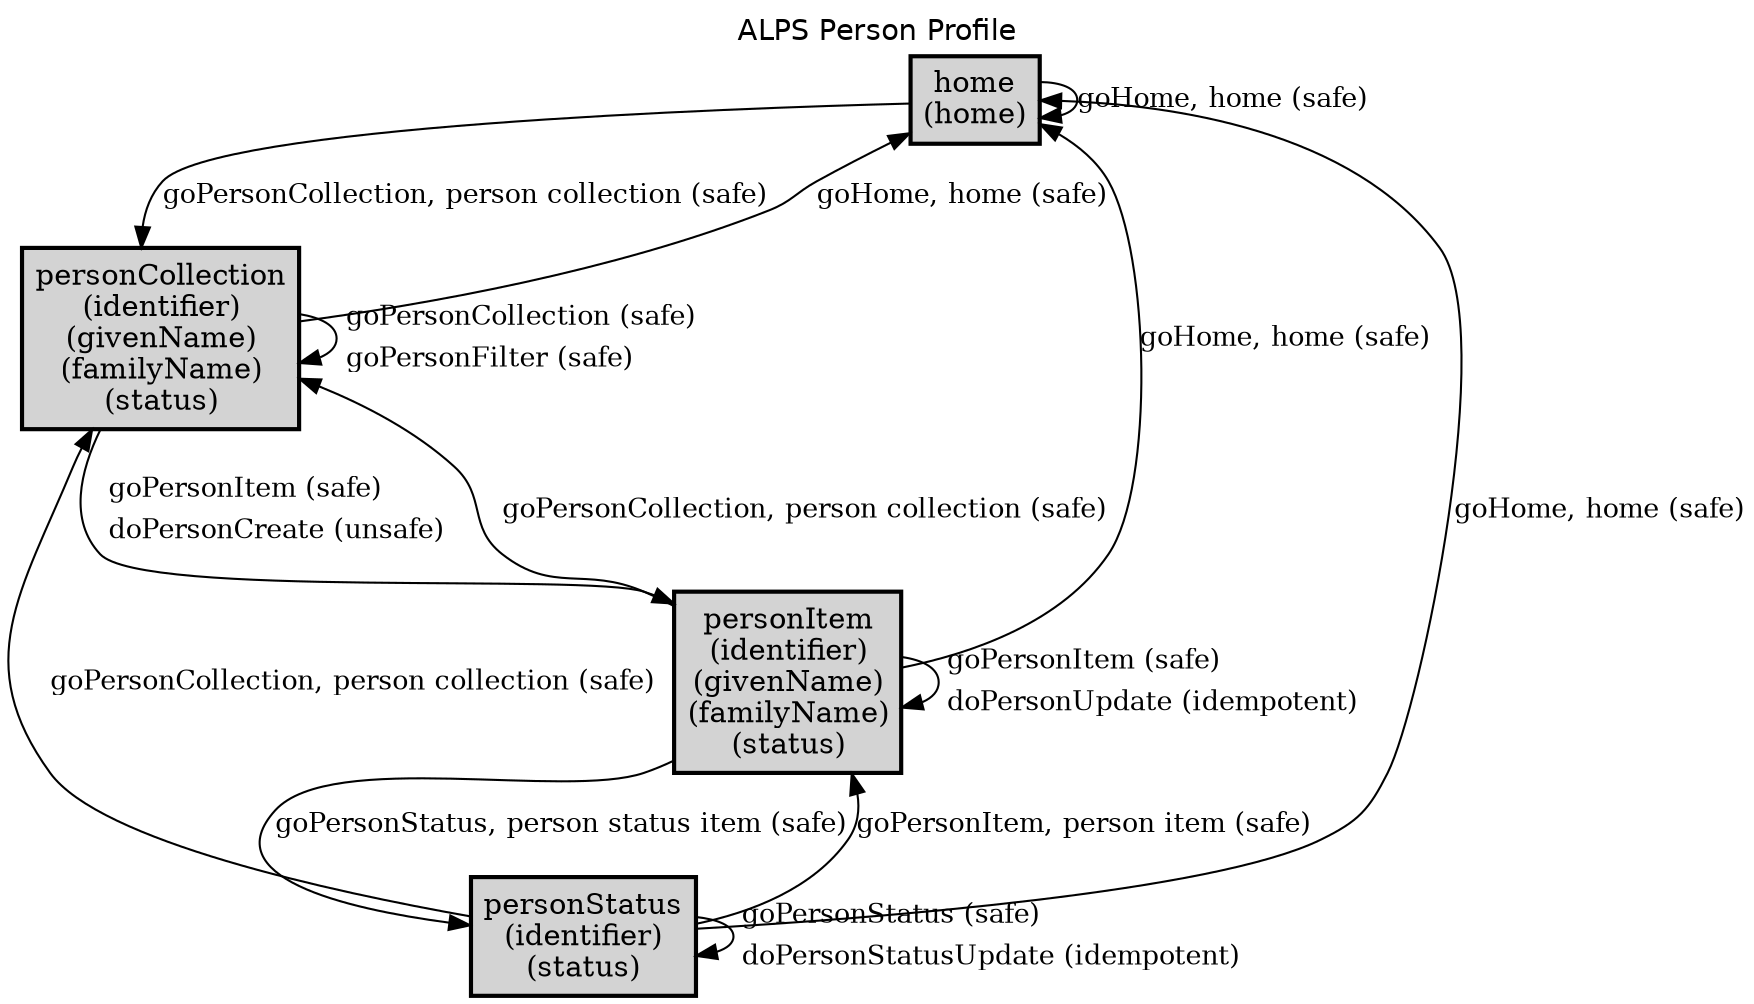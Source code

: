 digraph application_state_diagram {
  graph [
    labelloc="t";
    fontname="Helvetica"
    label="ALPS Person Profile";
    URL="index.html" target="_parent"
  ];
  node [shape = box, style = "bold,filled" fillcolor="lightgray"];

    home [margin=0.02, label=<<table cellspacing="0" cellpadding="5" border="0"><tr><td>home<br />(home)<br /></td></tr></table>>,shape=box URL="docs/semantic.home.html" target="_parent"]
    personCollection [margin=0.02, label=<<table cellspacing="0" cellpadding="5" border="0"><tr><td>personCollection<br />(identifier)<br />(givenName)<br />(familyName)<br />(status)<br /></td></tr></table>>,shape=box URL="docs/semantic.personCollection.html" target="_parent"]
    personItem [margin=0.02, label=<<table cellspacing="0" cellpadding="5" border="0"><tr><td>personItem<br />(identifier)<br />(givenName)<br />(familyName)<br />(status)<br /></td></tr></table>>,shape=box URL="docs/semantic.personItem.html" target="_parent"]
    personStatus [margin=0.02, label=<<table cellspacing="0" cellpadding="5" border="0"><tr><td>personStatus<br />(identifier)<br />(status)<br /></td></tr></table>>,shape=box URL="docs/semantic.personStatus.html" target="_parent"]

    home -> home [label = "goHome, home (safe)" URL="docs/safe.goHome.html" target="_parent" fontsize=13];
    home -> personCollection [label = "goPersonCollection, person collection (safe)" URL="docs/safe.goPersonCollection.html" target="_parent" fontsize=13];
    personCollection -> home [label = "goHome, home (safe)" URL="docs/safe.goHome.html" target="_parent" fontsize=13];
    personCollection -> personCollection [label=<<table  border="0"><tr><td align="left" href="docs/safe.goPersonCollection.html">goPersonCollection (safe)</td></tr><tr><td align="left" href="docs/safe.goPersonFilter.html">goPersonFilter (safe)</td></tr></table>> fontsize=13];
    personCollection -> personItem [label=<<table  border="0"><tr><td align="left" href="docs/safe.goPersonItem.html">goPersonItem (safe)</td></tr><tr><td align="left" href="docs/unsafe.doPersonCreate.html">doPersonCreate (unsafe)</td></tr></table>> fontsize=13];
    personItem -> home [label = "goHome, home (safe)" URL="docs/safe.goHome.html" target="_parent" fontsize=13];
    personItem -> personCollection [label = "goPersonCollection, person collection (safe)" URL="docs/safe.goPersonCollection.html" target="_parent" fontsize=13];
    personItem -> personItem [label=<<table  border="0"><tr><td align="left" href="docs/safe.goPersonItem.html">goPersonItem (safe)</td></tr><tr><td align="left" href="docs/idempotent.doPersonUpdate.html">doPersonUpdate (idempotent)</td></tr></table>> fontsize=13];
    personItem -> personStatus [label = "goPersonStatus, person status item (safe)" URL="docs/safe.goPersonStatus.html" target="_parent" fontsize=13];
    personStatus -> home [label = "goHome, home (safe)" URL="docs/safe.goHome.html" target="_parent" fontsize=13];
    personStatus -> personCollection [label = "goPersonCollection, person collection (safe)" URL="docs/safe.goPersonCollection.html" target="_parent" fontsize=13];
    personStatus -> personItem [label = "goPersonItem, person item (safe)" URL="docs/safe.goPersonItem.html" target="_parent" fontsize=13];
    personStatus -> personStatus [label=<<table  border="0"><tr><td align="left" href="docs/safe.goPersonStatus.html">goPersonStatus (safe)</td></tr><tr><td align="left" href="docs/idempotent.doPersonStatusUpdate.html">doPersonStatusUpdate (idempotent)</td></tr></table>> fontsize=13];


}